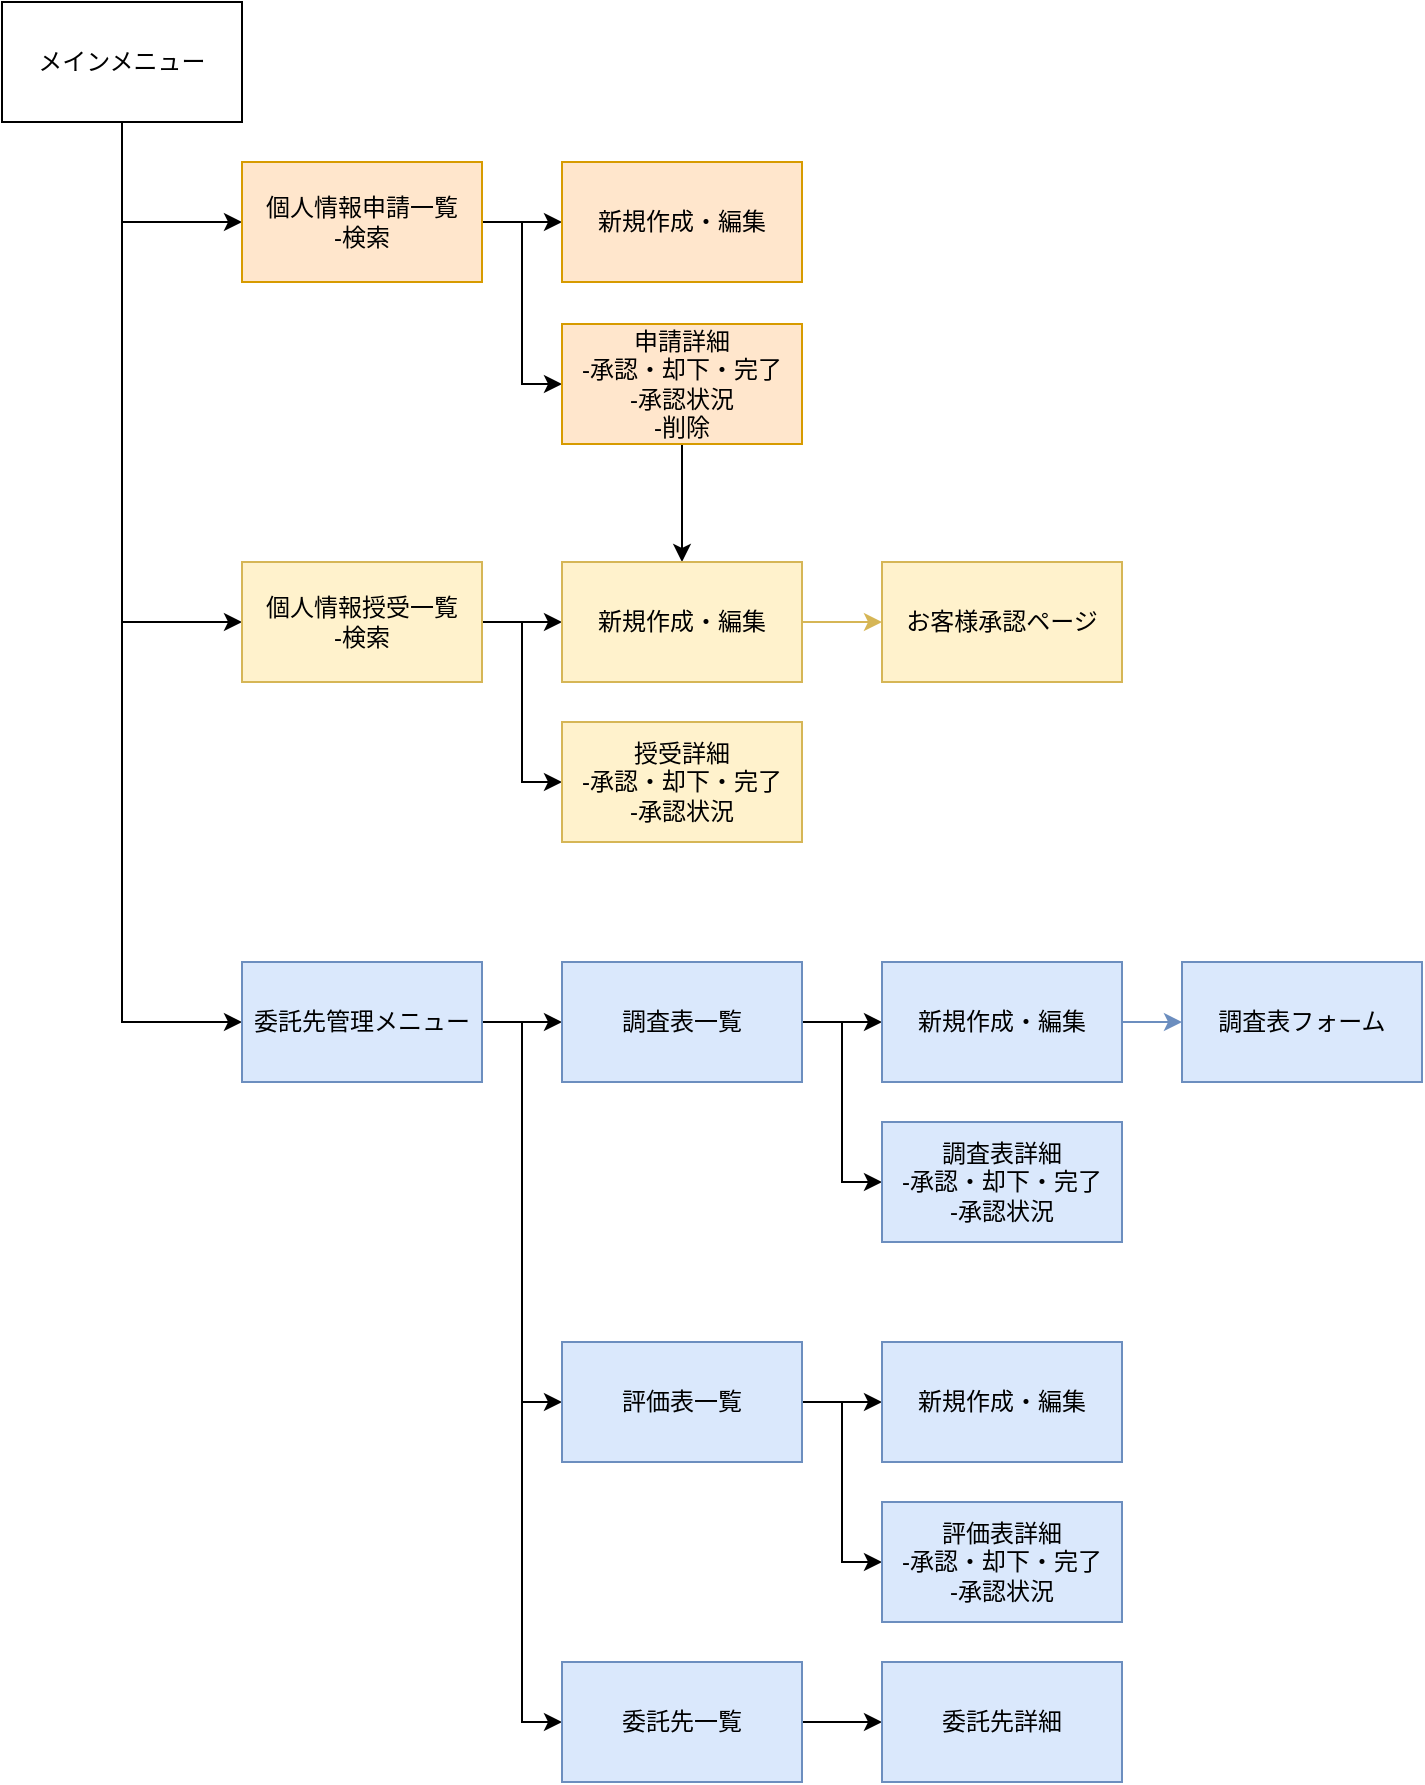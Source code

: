 <mxfile version="14.5.8" type="github">
  <diagram id="R2lEEEUBdFMjLlhIrx00" name="Page-1">
    <mxGraphModel dx="782" dy="412" grid="1" gridSize="10" guides="1" tooltips="1" connect="1" arrows="1" fold="1" page="1" pageScale="1" pageWidth="850" pageHeight="1100" math="0" shadow="0" extFonts="Permanent Marker^https://fonts.googleapis.com/css?family=Permanent+Marker">
      <root>
        <mxCell id="0" />
        <mxCell id="1" parent="0" />
        <mxCell id="C9WdCsLVh079VOt3d4cy-19" style="edgeStyle=orthogonalEdgeStyle;rounded=0;orthogonalLoop=1;jettySize=auto;html=1;entryX=0;entryY=0.5;entryDx=0;entryDy=0;" parent="1" source="C9WdCsLVh079VOt3d4cy-1" target="C9WdCsLVh079VOt3d4cy-2" edge="1">
          <mxGeometry relative="1" as="geometry" />
        </mxCell>
        <mxCell id="C9WdCsLVh079VOt3d4cy-20" style="edgeStyle=orthogonalEdgeStyle;rounded=0;orthogonalLoop=1;jettySize=auto;html=1;entryX=0;entryY=0.5;entryDx=0;entryDy=0;" parent="1" source="C9WdCsLVh079VOt3d4cy-1" target="C9WdCsLVh079VOt3d4cy-3" edge="1">
          <mxGeometry relative="1" as="geometry" />
        </mxCell>
        <mxCell id="C9WdCsLVh079VOt3d4cy-21" style="edgeStyle=orthogonalEdgeStyle;rounded=0;orthogonalLoop=1;jettySize=auto;html=1;entryX=0;entryY=0.5;entryDx=0;entryDy=0;" parent="1" source="C9WdCsLVh079VOt3d4cy-1" target="C9WdCsLVh079VOt3d4cy-4" edge="1">
          <mxGeometry relative="1" as="geometry" />
        </mxCell>
        <mxCell id="C9WdCsLVh079VOt3d4cy-1" value="メインメニュー" style="rounded=0;whiteSpace=wrap;html=1;" parent="1" vertex="1">
          <mxGeometry x="40" y="40" width="120" height="60" as="geometry" />
        </mxCell>
        <mxCell id="C9WdCsLVh079VOt3d4cy-22" style="edgeStyle=orthogonalEdgeStyle;rounded=0;orthogonalLoop=1;jettySize=auto;html=1;entryX=0;entryY=0.5;entryDx=0;entryDy=0;" parent="1" source="C9WdCsLVh079VOt3d4cy-2" target="C9WdCsLVh079VOt3d4cy-6" edge="1">
          <mxGeometry relative="1" as="geometry" />
        </mxCell>
        <mxCell id="C9WdCsLVh079VOt3d4cy-23" style="edgeStyle=orthogonalEdgeStyle;rounded=0;orthogonalLoop=1;jettySize=auto;html=1;entryX=0;entryY=0.5;entryDx=0;entryDy=0;" parent="1" source="C9WdCsLVh079VOt3d4cy-2" target="C9WdCsLVh079VOt3d4cy-7" edge="1">
          <mxGeometry relative="1" as="geometry" />
        </mxCell>
        <mxCell id="C9WdCsLVh079VOt3d4cy-2" value="個人情報申請一覧&lt;br&gt;-検索" style="rounded=0;whiteSpace=wrap;html=1;fillColor=#ffe6cc;strokeColor=#d79b00;" parent="1" vertex="1">
          <mxGeometry x="160" y="120" width="120" height="60" as="geometry" />
        </mxCell>
        <mxCell id="C9WdCsLVh079VOt3d4cy-24" style="edgeStyle=orthogonalEdgeStyle;rounded=0;orthogonalLoop=1;jettySize=auto;html=1;entryX=0;entryY=0.5;entryDx=0;entryDy=0;" parent="1" source="C9WdCsLVh079VOt3d4cy-3" target="C9WdCsLVh079VOt3d4cy-10" edge="1">
          <mxGeometry relative="1" as="geometry" />
        </mxCell>
        <mxCell id="C9WdCsLVh079VOt3d4cy-25" style="edgeStyle=orthogonalEdgeStyle;rounded=0;orthogonalLoop=1;jettySize=auto;html=1;entryX=0;entryY=0.5;entryDx=0;entryDy=0;" parent="1" source="C9WdCsLVh079VOt3d4cy-3" target="C9WdCsLVh079VOt3d4cy-12" edge="1">
          <mxGeometry relative="1" as="geometry" />
        </mxCell>
        <mxCell id="C9WdCsLVh079VOt3d4cy-3" value="個人情報授受一覧&lt;br&gt;-検索" style="rounded=0;whiteSpace=wrap;html=1;fillColor=#fff2cc;strokeColor=#d6b656;" parent="1" vertex="1">
          <mxGeometry x="160" y="320" width="120" height="60" as="geometry" />
        </mxCell>
        <mxCell id="C9WdCsLVh079VOt3d4cy-26" style="edgeStyle=orthogonalEdgeStyle;rounded=0;orthogonalLoop=1;jettySize=auto;html=1;entryX=0;entryY=0.5;entryDx=0;entryDy=0;" parent="1" source="C9WdCsLVh079VOt3d4cy-4" target="C9WdCsLVh079VOt3d4cy-13" edge="1">
          <mxGeometry relative="1" as="geometry" />
        </mxCell>
        <mxCell id="C9WdCsLVh079VOt3d4cy-27" style="edgeStyle=orthogonalEdgeStyle;rounded=0;orthogonalLoop=1;jettySize=auto;html=1;entryX=0;entryY=0.5;entryDx=0;entryDy=0;" parent="1" source="C9WdCsLVh079VOt3d4cy-4" target="C9WdCsLVh079VOt3d4cy-14" edge="1">
          <mxGeometry relative="1" as="geometry" />
        </mxCell>
        <mxCell id="l__bAHWEUV27P4mJZuiP-9" style="edgeStyle=orthogonalEdgeStyle;rounded=0;orthogonalLoop=1;jettySize=auto;html=1;entryX=0;entryY=0.5;entryDx=0;entryDy=0;" edge="1" parent="1" source="C9WdCsLVh079VOt3d4cy-4" target="l__bAHWEUV27P4mJZuiP-8">
          <mxGeometry relative="1" as="geometry" />
        </mxCell>
        <mxCell id="C9WdCsLVh079VOt3d4cy-4" value="委託先管理メニュー" style="rounded=0;whiteSpace=wrap;html=1;fillColor=#dae8fc;strokeColor=#6c8ebf;" parent="1" vertex="1">
          <mxGeometry x="160" y="520" width="120" height="60" as="geometry" />
        </mxCell>
        <mxCell id="C9WdCsLVh079VOt3d4cy-6" value="新規作成・編集" style="rounded=0;whiteSpace=wrap;html=1;fillColor=#ffe6cc;strokeColor=#d79b00;" parent="1" vertex="1">
          <mxGeometry x="320" y="120" width="120" height="60" as="geometry" />
        </mxCell>
        <mxCell id="l__bAHWEUV27P4mJZuiP-4" style="edgeStyle=orthogonalEdgeStyle;rounded=0;orthogonalLoop=1;jettySize=auto;html=1;entryX=0.5;entryY=0;entryDx=0;entryDy=0;" edge="1" parent="1" source="C9WdCsLVh079VOt3d4cy-7" target="C9WdCsLVh079VOt3d4cy-10">
          <mxGeometry relative="1" as="geometry" />
        </mxCell>
        <mxCell id="C9WdCsLVh079VOt3d4cy-7" value="申請詳細&lt;br&gt;-承認・却下・完了&lt;br&gt;-承認状況&lt;br&gt;-削除" style="rounded=0;whiteSpace=wrap;html=1;fillColor=#ffe6cc;strokeColor=#d79b00;" parent="1" vertex="1">
          <mxGeometry x="320" y="201" width="120" height="60" as="geometry" />
        </mxCell>
        <mxCell id="l__bAHWEUV27P4mJZuiP-7" style="edgeStyle=orthogonalEdgeStyle;rounded=0;orthogonalLoop=1;jettySize=auto;html=1;fillColor=#fff2cc;strokeColor=#d6b656;" edge="1" parent="1" source="C9WdCsLVh079VOt3d4cy-10" target="l__bAHWEUV27P4mJZuiP-6">
          <mxGeometry relative="1" as="geometry" />
        </mxCell>
        <mxCell id="C9WdCsLVh079VOt3d4cy-10" value="新規作成・編集" style="rounded=0;whiteSpace=wrap;html=1;fillColor=#fff2cc;strokeColor=#d6b656;" parent="1" vertex="1">
          <mxGeometry x="320" y="320" width="120" height="60" as="geometry" />
        </mxCell>
        <mxCell id="C9WdCsLVh079VOt3d4cy-12" value="授受詳細&lt;br&gt;-承認・却下・完了&lt;br&gt;-承認状況" style="rounded=0;whiteSpace=wrap;html=1;fillColor=#fff2cc;strokeColor=#d6b656;" parent="1" vertex="1">
          <mxGeometry x="320" y="400" width="120" height="60" as="geometry" />
        </mxCell>
        <mxCell id="C9WdCsLVh079VOt3d4cy-28" style="edgeStyle=orthogonalEdgeStyle;rounded=0;orthogonalLoop=1;jettySize=auto;html=1;" parent="1" source="C9WdCsLVh079VOt3d4cy-13" target="C9WdCsLVh079VOt3d4cy-15" edge="1">
          <mxGeometry relative="1" as="geometry" />
        </mxCell>
        <mxCell id="C9WdCsLVh079VOt3d4cy-29" style="edgeStyle=orthogonalEdgeStyle;rounded=0;orthogonalLoop=1;jettySize=auto;html=1;entryX=0;entryY=0.5;entryDx=0;entryDy=0;" parent="1" source="C9WdCsLVh079VOt3d4cy-13" target="C9WdCsLVh079VOt3d4cy-16" edge="1">
          <mxGeometry relative="1" as="geometry" />
        </mxCell>
        <mxCell id="C9WdCsLVh079VOt3d4cy-13" value="調査表一覧" style="rounded=0;whiteSpace=wrap;html=1;fillColor=#dae8fc;strokeColor=#6c8ebf;" parent="1" vertex="1">
          <mxGeometry x="320" y="520" width="120" height="60" as="geometry" />
        </mxCell>
        <mxCell id="C9WdCsLVh079VOt3d4cy-30" style="edgeStyle=orthogonalEdgeStyle;rounded=0;orthogonalLoop=1;jettySize=auto;html=1;entryX=0;entryY=0.5;entryDx=0;entryDy=0;" parent="1" source="C9WdCsLVh079VOt3d4cy-14" target="C9WdCsLVh079VOt3d4cy-17" edge="1">
          <mxGeometry relative="1" as="geometry" />
        </mxCell>
        <mxCell id="C9WdCsLVh079VOt3d4cy-31" style="edgeStyle=orthogonalEdgeStyle;rounded=0;orthogonalLoop=1;jettySize=auto;html=1;entryX=0;entryY=0.5;entryDx=0;entryDy=0;" parent="1" source="C9WdCsLVh079VOt3d4cy-14" target="C9WdCsLVh079VOt3d4cy-18" edge="1">
          <mxGeometry relative="1" as="geometry" />
        </mxCell>
        <mxCell id="C9WdCsLVh079VOt3d4cy-14" value="評価表一覧" style="rounded=0;whiteSpace=wrap;html=1;fillColor=#dae8fc;strokeColor=#6c8ebf;" parent="1" vertex="1">
          <mxGeometry x="320" y="710" width="120" height="60" as="geometry" />
        </mxCell>
        <mxCell id="l__bAHWEUV27P4mJZuiP-5" style="edgeStyle=orthogonalEdgeStyle;rounded=0;orthogonalLoop=1;jettySize=auto;html=1;fillColor=#dae8fc;strokeColor=#6c8ebf;" edge="1" parent="1" source="C9WdCsLVh079VOt3d4cy-15" target="l__bAHWEUV27P4mJZuiP-1">
          <mxGeometry relative="1" as="geometry" />
        </mxCell>
        <mxCell id="C9WdCsLVh079VOt3d4cy-15" value="新規作成・編集" style="rounded=0;whiteSpace=wrap;html=1;fillColor=#dae8fc;strokeColor=#6c8ebf;" parent="1" vertex="1">
          <mxGeometry x="480" y="520" width="120" height="60" as="geometry" />
        </mxCell>
        <mxCell id="C9WdCsLVh079VOt3d4cy-16" value="調査表詳細&lt;br&gt;-承認・却下・完了&lt;br&gt;-承認状況" style="rounded=0;whiteSpace=wrap;html=1;fillColor=#dae8fc;strokeColor=#6c8ebf;" parent="1" vertex="1">
          <mxGeometry x="480" y="600" width="120" height="60" as="geometry" />
        </mxCell>
        <mxCell id="C9WdCsLVh079VOt3d4cy-17" value="新規作成・編集" style="rounded=0;whiteSpace=wrap;html=1;fillColor=#dae8fc;strokeColor=#6c8ebf;" parent="1" vertex="1">
          <mxGeometry x="480" y="710" width="120" height="60" as="geometry" />
        </mxCell>
        <mxCell id="C9WdCsLVh079VOt3d4cy-18" value="評価表詳細&lt;br&gt;-承認・却下・完了&lt;br&gt;-承認状況" style="rounded=0;whiteSpace=wrap;html=1;fillColor=#dae8fc;strokeColor=#6c8ebf;" parent="1" vertex="1">
          <mxGeometry x="480" y="790" width="120" height="60" as="geometry" />
        </mxCell>
        <mxCell id="l__bAHWEUV27P4mJZuiP-1" value="調査表フォーム" style="rounded=0;whiteSpace=wrap;html=1;fillColor=#dae8fc;strokeColor=#6c8ebf;" vertex="1" parent="1">
          <mxGeometry x="630" y="520" width="120" height="60" as="geometry" />
        </mxCell>
        <mxCell id="l__bAHWEUV27P4mJZuiP-6" value="お客様承認ページ" style="rounded=0;whiteSpace=wrap;html=1;fillColor=#fff2cc;strokeColor=#d6b656;" vertex="1" parent="1">
          <mxGeometry x="480" y="320" width="120" height="60" as="geometry" />
        </mxCell>
        <mxCell id="l__bAHWEUV27P4mJZuiP-11" style="edgeStyle=orthogonalEdgeStyle;rounded=0;orthogonalLoop=1;jettySize=auto;html=1;entryX=0;entryY=0.5;entryDx=0;entryDy=0;" edge="1" parent="1" source="l__bAHWEUV27P4mJZuiP-8" target="l__bAHWEUV27P4mJZuiP-10">
          <mxGeometry relative="1" as="geometry" />
        </mxCell>
        <mxCell id="l__bAHWEUV27P4mJZuiP-8" value="委託先一覧" style="rounded=0;whiteSpace=wrap;html=1;fillColor=#dae8fc;strokeColor=#6c8ebf;" vertex="1" parent="1">
          <mxGeometry x="320" y="870" width="120" height="60" as="geometry" />
        </mxCell>
        <mxCell id="l__bAHWEUV27P4mJZuiP-10" value="委託先詳細" style="rounded=0;whiteSpace=wrap;html=1;fillColor=#dae8fc;strokeColor=#6c8ebf;" vertex="1" parent="1">
          <mxGeometry x="480" y="870" width="120" height="60" as="geometry" />
        </mxCell>
      </root>
    </mxGraphModel>
  </diagram>
</mxfile>
